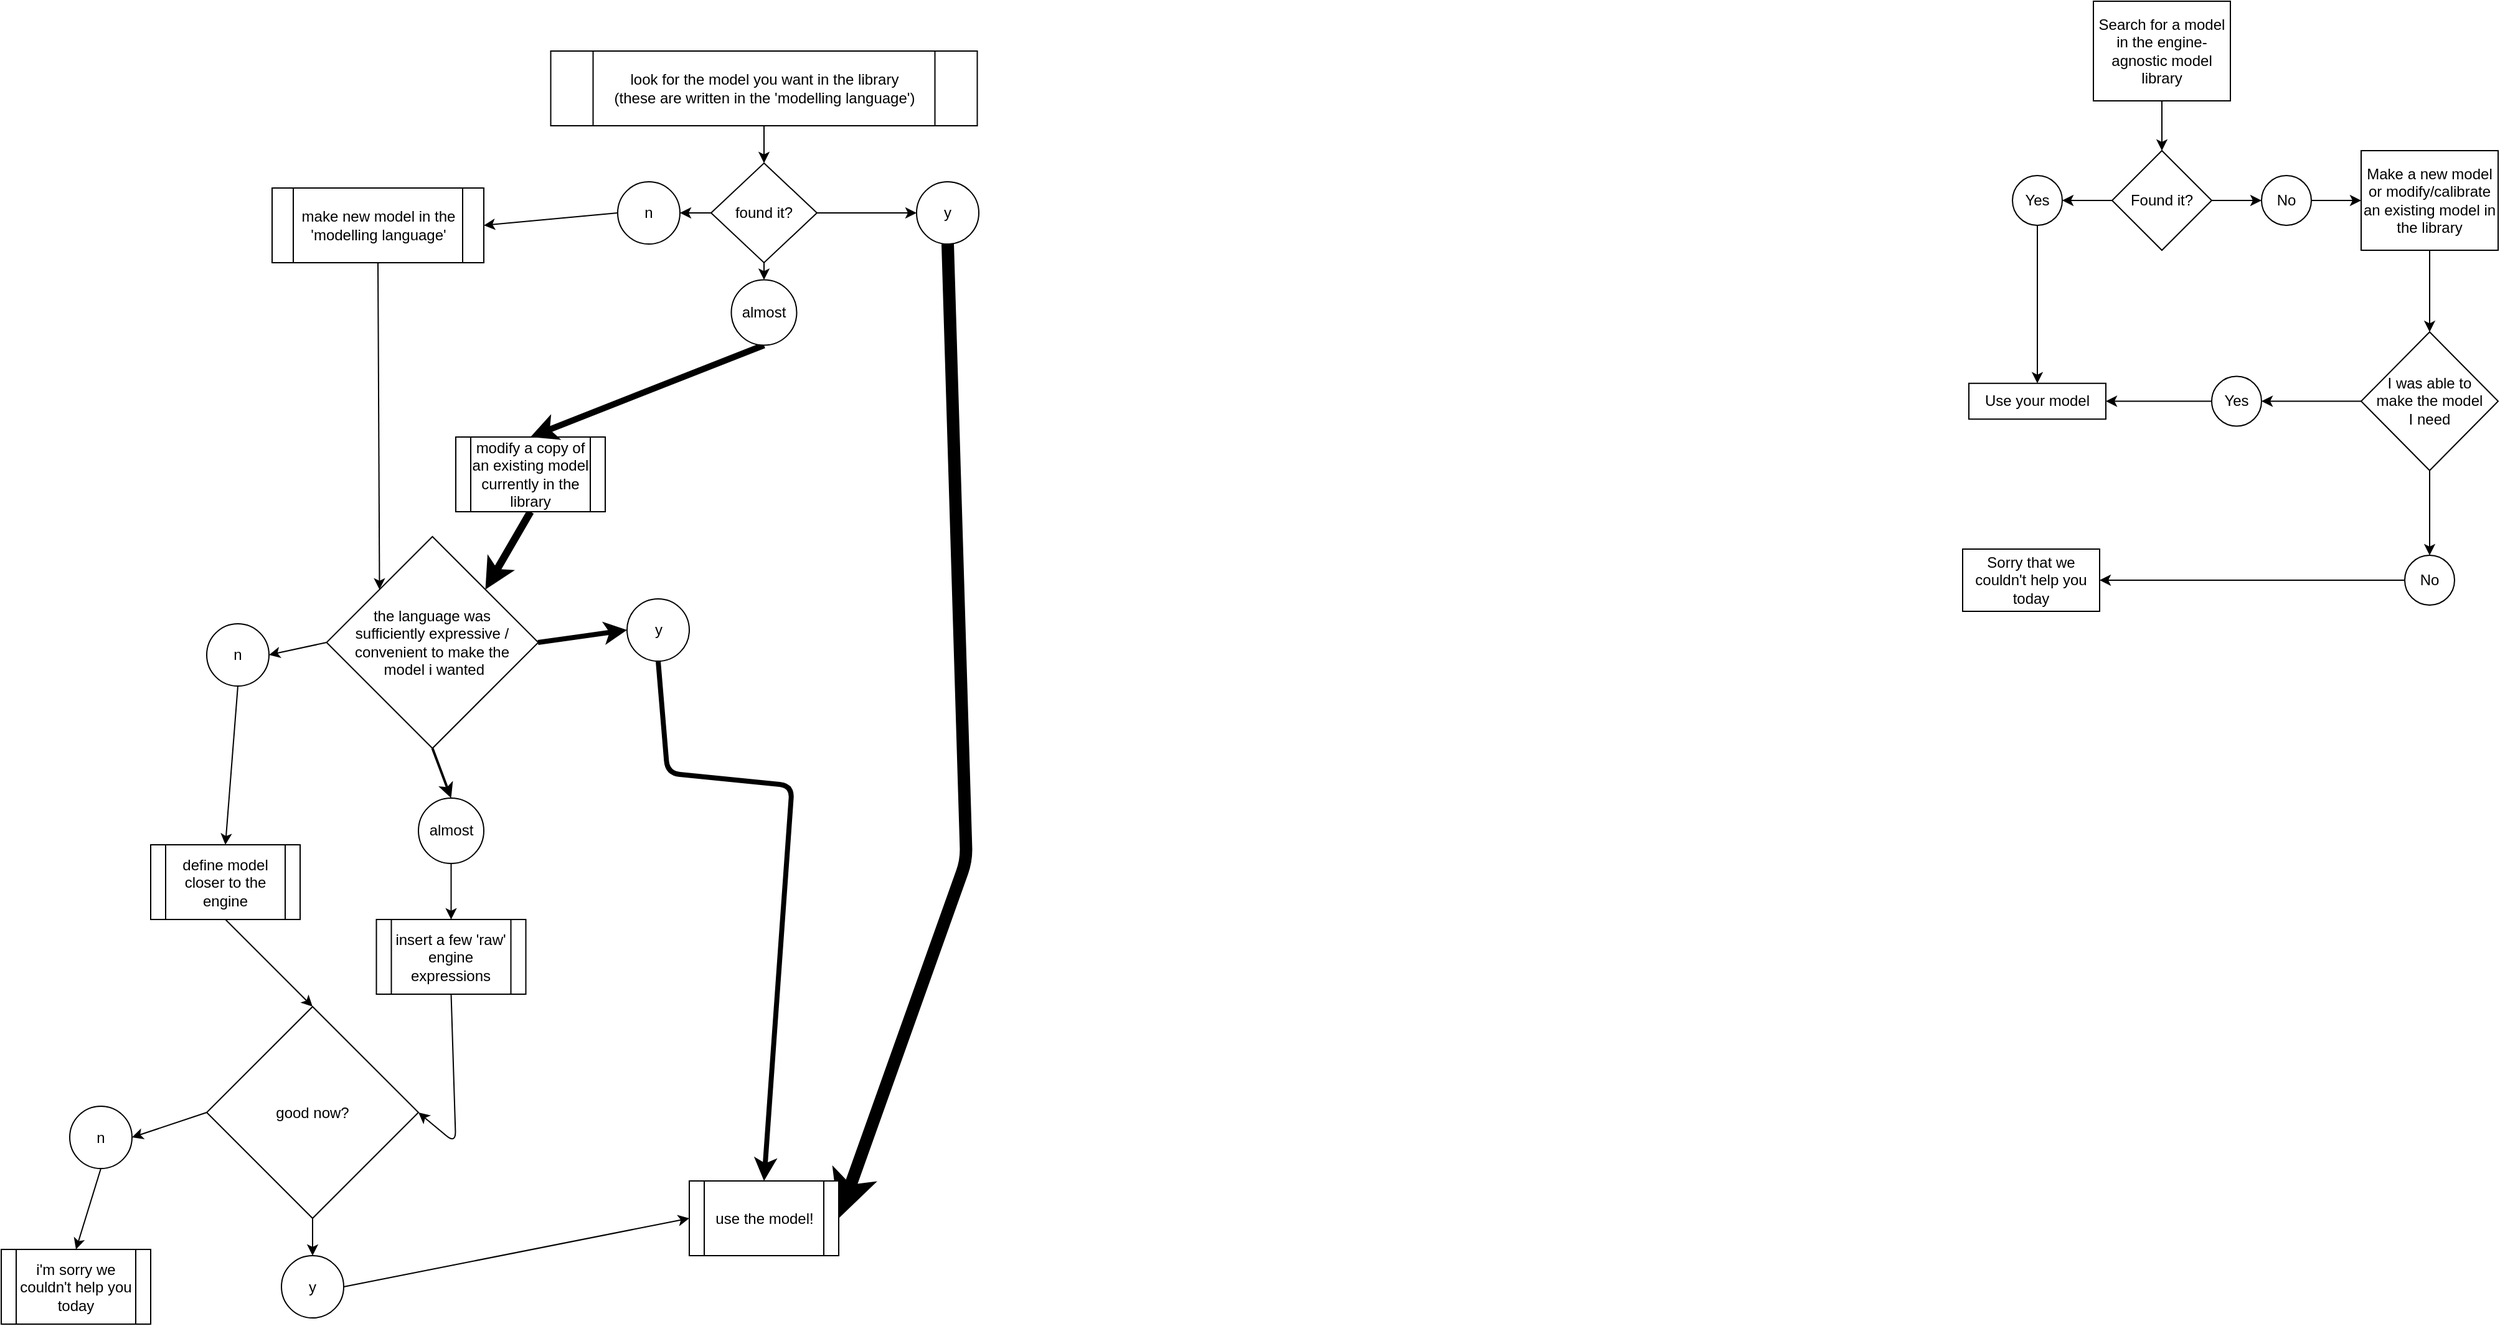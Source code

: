 <mxfile>
    <diagram id="QclQTcKr4-a_4Edb7GYD" name="Page-1">
        <mxGraphModel dx="1927" dy="2119" grid="1" gridSize="10" guides="1" tooltips="1" connect="1" arrows="1" fold="1" page="1" pageScale="1" pageWidth="700" pageHeight="1400" math="1" shadow="0">
            <root>
                <mxCell id="0"/>
                <mxCell id="1" parent="0"/>
                <mxCell id="6" style="edgeStyle=none;html=1;exitX=0.5;exitY=1;exitDx=0;exitDy=0;entryX=0.5;entryY=0;entryDx=0;entryDy=0;" edge="1" parent="1" source="2" target="5">
                    <mxGeometry relative="1" as="geometry"/>
                </mxCell>
                <mxCell id="2" value="look for the model you want in the library &lt;br&gt;(these are written in the 'modelling language')" style="shape=process;whiteSpace=wrap;html=1;backgroundOutline=1;" vertex="1" parent="1">
                    <mxGeometry x="-23.75" y="-20" width="342.5" height="60" as="geometry"/>
                </mxCell>
                <mxCell id="46" style="edgeStyle=none;html=1;exitX=0.5;exitY=1;exitDx=0;exitDy=0;entryX=1;entryY=0;entryDx=0;entryDy=0;strokeWidth=6;" edge="1" parent="1" source="4" target="27">
                    <mxGeometry relative="1" as="geometry"/>
                </mxCell>
                <mxCell id="4" value="modify a copy of an existing model currently in the library" style="shape=process;whiteSpace=wrap;html=1;backgroundOutline=1;" vertex="1" parent="1">
                    <mxGeometry x="-100" y="290" width="120" height="60" as="geometry"/>
                </mxCell>
                <mxCell id="8" style="edgeStyle=none;html=1;exitX=1;exitY=0.5;exitDx=0;exitDy=0;entryX=0;entryY=0.5;entryDx=0;entryDy=0;" edge="1" parent="1" source="5" target="7">
                    <mxGeometry relative="1" as="geometry"/>
                </mxCell>
                <mxCell id="10" style="edgeStyle=none;html=1;exitX=0;exitY=0.5;exitDx=0;exitDy=0;entryX=1;entryY=0.5;entryDx=0;entryDy=0;" edge="1" parent="1" source="5" target="9">
                    <mxGeometry relative="1" as="geometry"/>
                </mxCell>
                <mxCell id="16" style="edgeStyle=none;html=1;exitX=0.5;exitY=1;exitDx=0;exitDy=0;entryX=0.5;entryY=0;entryDx=0;entryDy=0;" edge="1" parent="1" source="5" target="15">
                    <mxGeometry relative="1" as="geometry"/>
                </mxCell>
                <mxCell id="5" value="found it?" style="rhombus;whiteSpace=wrap;html=1;" vertex="1" parent="1">
                    <mxGeometry x="105" y="70" width="85" height="80" as="geometry"/>
                </mxCell>
                <mxCell id="20" style="edgeStyle=none;html=1;exitX=0.5;exitY=1;exitDx=0;exitDy=0;entryX=1;entryY=0.5;entryDx=0;entryDy=0;strokeWidth=10;" edge="1" parent="1" source="7" target="18">
                    <mxGeometry relative="1" as="geometry">
                        <Array as="points">
                            <mxPoint x="310" y="630"/>
                        </Array>
                    </mxGeometry>
                </mxCell>
                <mxCell id="7" value="y" style="ellipse;whiteSpace=wrap;html=1;aspect=fixed;" vertex="1" parent="1">
                    <mxGeometry x="270" y="85" width="50" height="50" as="geometry"/>
                </mxCell>
                <mxCell id="14" style="edgeStyle=none;html=1;exitX=0;exitY=0.5;exitDx=0;exitDy=0;entryX=1;entryY=0.5;entryDx=0;entryDy=0;" edge="1" parent="1" source="9" target="13">
                    <mxGeometry relative="1" as="geometry"/>
                </mxCell>
                <mxCell id="9" value="n" style="ellipse;whiteSpace=wrap;html=1;aspect=fixed;" vertex="1" parent="1">
                    <mxGeometry x="30" y="85" width="50" height="50" as="geometry"/>
                </mxCell>
                <mxCell id="47" style="edgeStyle=none;html=1;exitX=0.5;exitY=1;exitDx=0;exitDy=0;entryX=0;entryY=0;entryDx=0;entryDy=0;" edge="1" parent="1" source="13" target="27">
                    <mxGeometry relative="1" as="geometry"/>
                </mxCell>
                <mxCell id="13" value="make new model in the 'modelling language'" style="shape=process;whiteSpace=wrap;html=1;backgroundOutline=1;" vertex="1" parent="1">
                    <mxGeometry x="-247.5" y="90" width="170" height="60" as="geometry"/>
                </mxCell>
                <mxCell id="17" style="edgeStyle=none;html=1;exitX=0.5;exitY=1;exitDx=0;exitDy=0;entryX=0.5;entryY=0;entryDx=0;entryDy=0;strokeWidth=5;" edge="1" parent="1" source="15" target="4">
                    <mxGeometry relative="1" as="geometry"/>
                </mxCell>
                <mxCell id="15" value="almost" style="ellipse;whiteSpace=wrap;html=1;aspect=fixed;" vertex="1" parent="1">
                    <mxGeometry x="121.25" y="163.75" width="52.5" height="52.5" as="geometry"/>
                </mxCell>
                <mxCell id="18" value="use the model!" style="shape=process;whiteSpace=wrap;html=1;backgroundOutline=1;" vertex="1" parent="1">
                    <mxGeometry x="87.5" y="887.5" width="120" height="60" as="geometry"/>
                </mxCell>
                <mxCell id="24" style="edgeStyle=none;html=1;entryX=0;entryY=0.5;entryDx=0;entryDy=0;strokeWidth=4;" edge="1" parent="1" target="28">
                    <mxGeometry relative="1" as="geometry">
                        <mxPoint x="-34" y="455" as="sourcePoint"/>
                    </mxGeometry>
                </mxCell>
                <mxCell id="25" style="edgeStyle=none;html=1;exitX=0;exitY=0.5;exitDx=0;exitDy=0;entryX=1;entryY=0.5;entryDx=0;entryDy=0;" edge="1" parent="1" source="27" target="29">
                    <mxGeometry relative="1" as="geometry"/>
                </mxCell>
                <mxCell id="26" style="edgeStyle=none;html=1;exitX=0.5;exitY=1;exitDx=0;exitDy=0;entryX=0.5;entryY=0;entryDx=0;entryDy=0;strokeWidth=2;" edge="1" parent="1" source="27" target="30">
                    <mxGeometry relative="1" as="geometry"/>
                </mxCell>
                <mxCell id="27" value="the language was&lt;br style=&quot;border-color: var(--border-color);&quot;&gt;sufficiently expressive /&lt;br style=&quot;border-color: var(--border-color);&quot;&gt;convenient to make the&lt;br style=&quot;border-color: var(--border-color);&quot;&gt;&amp;nbsp;model i wanted" style="rhombus;whiteSpace=wrap;html=1;" vertex="1" parent="1">
                    <mxGeometry x="-203.75" y="370" width="170" height="170" as="geometry"/>
                </mxCell>
                <mxCell id="31" style="edgeStyle=none;html=1;exitX=0.5;exitY=1;exitDx=0;exitDy=0;entryX=0.5;entryY=0;entryDx=0;entryDy=0;strokeWidth=4;" edge="1" parent="1" source="28" target="18">
                    <mxGeometry relative="1" as="geometry">
                        <Array as="points">
                            <mxPoint x="70" y="560"/>
                            <mxPoint x="170" y="570"/>
                        </Array>
                    </mxGeometry>
                </mxCell>
                <mxCell id="28" value="y" style="ellipse;whiteSpace=wrap;html=1;aspect=fixed;" vertex="1" parent="1">
                    <mxGeometry x="37.5" y="420" width="50" height="50" as="geometry"/>
                </mxCell>
                <mxCell id="33" style="edgeStyle=none;html=1;exitX=0.5;exitY=1;exitDx=0;exitDy=0;entryX=0.5;entryY=0;entryDx=0;entryDy=0;" edge="1" parent="1" source="29" target="32">
                    <mxGeometry relative="1" as="geometry"/>
                </mxCell>
                <mxCell id="29" value="n" style="ellipse;whiteSpace=wrap;html=1;aspect=fixed;" vertex="1" parent="1">
                    <mxGeometry x="-300" y="440" width="50" height="50" as="geometry"/>
                </mxCell>
                <mxCell id="35" style="edgeStyle=none;html=1;exitX=0.5;exitY=1;exitDx=0;exitDy=0;entryX=0.5;entryY=0;entryDx=0;entryDy=0;" edge="1" parent="1" source="30" target="34">
                    <mxGeometry relative="1" as="geometry">
                        <mxPoint x="-103.75" y="550" as="sourcePoint"/>
                    </mxGeometry>
                </mxCell>
                <mxCell id="30" value="almost" style="ellipse;whiteSpace=wrap;html=1;aspect=fixed;" vertex="1" parent="1">
                    <mxGeometry x="-130" y="580" width="52.5" height="52.5" as="geometry"/>
                </mxCell>
                <mxCell id="39" style="edgeStyle=none;html=1;exitX=0.5;exitY=1;exitDx=0;exitDy=0;entryX=0.5;entryY=0;entryDx=0;entryDy=0;" edge="1" parent="1" source="32" target="36">
                    <mxGeometry relative="1" as="geometry"/>
                </mxCell>
                <mxCell id="32" value="define model closer to the engine" style="shape=process;whiteSpace=wrap;html=1;backgroundOutline=1;" vertex="1" parent="1">
                    <mxGeometry x="-345" y="617.5" width="120" height="60" as="geometry"/>
                </mxCell>
                <mxCell id="40" style="edgeStyle=none;html=1;exitX=0.5;exitY=1;exitDx=0;exitDy=0;entryX=1;entryY=0.5;entryDx=0;entryDy=0;" edge="1" parent="1" source="34" target="36">
                    <mxGeometry relative="1" as="geometry">
                        <Array as="points">
                            <mxPoint x="-100" y="857.5"/>
                        </Array>
                    </mxGeometry>
                </mxCell>
                <mxCell id="34" value="insert a few 'raw' engine expressions" style="shape=process;whiteSpace=wrap;html=1;backgroundOutline=1;" vertex="1" parent="1">
                    <mxGeometry x="-163.75" y="677.5" width="120" height="60" as="geometry"/>
                </mxCell>
                <mxCell id="41" style="edgeStyle=none;html=1;exitX=0.5;exitY=1;exitDx=0;exitDy=0;entryX=0.5;entryY=0;entryDx=0;entryDy=0;" edge="1" parent="1" source="36" target="37">
                    <mxGeometry relative="1" as="geometry"/>
                </mxCell>
                <mxCell id="44" style="edgeStyle=none;html=1;exitX=0;exitY=0.5;exitDx=0;exitDy=0;entryX=1;entryY=0.5;entryDx=0;entryDy=0;" edge="1" parent="1" source="36" target="38">
                    <mxGeometry relative="1" as="geometry"/>
                </mxCell>
                <mxCell id="36" value="good now?" style="rhombus;whiteSpace=wrap;html=1;" vertex="1" parent="1">
                    <mxGeometry x="-300" y="747.5" width="170" height="170" as="geometry"/>
                </mxCell>
                <mxCell id="42" style="edgeStyle=none;html=1;exitX=1;exitY=0.5;exitDx=0;exitDy=0;entryX=0;entryY=0.5;entryDx=0;entryDy=0;" edge="1" parent="1" source="37" target="18">
                    <mxGeometry relative="1" as="geometry"/>
                </mxCell>
                <mxCell id="37" value="y" style="ellipse;whiteSpace=wrap;html=1;aspect=fixed;" vertex="1" parent="1">
                    <mxGeometry x="-240" y="947.5" width="50" height="50" as="geometry"/>
                </mxCell>
                <mxCell id="45" style="edgeStyle=none;html=1;exitX=0.5;exitY=1;exitDx=0;exitDy=0;entryX=0.5;entryY=0;entryDx=0;entryDy=0;" edge="1" parent="1" source="38" target="43">
                    <mxGeometry relative="1" as="geometry"/>
                </mxCell>
                <mxCell id="38" value="n" style="ellipse;whiteSpace=wrap;html=1;aspect=fixed;" vertex="1" parent="1">
                    <mxGeometry x="-410" y="827.5" width="50" height="50" as="geometry"/>
                </mxCell>
                <mxCell id="43" value="i'm sorry we couldn't help you today" style="shape=process;whiteSpace=wrap;html=1;backgroundOutline=1;" vertex="1" parent="1">
                    <mxGeometry x="-465" y="942.5" width="120" height="60" as="geometry"/>
                </mxCell>
                <mxCell id="51" style="edgeStyle=none;html=1;exitX=0.5;exitY=1;exitDx=0;exitDy=0;entryX=0.5;entryY=0;entryDx=0;entryDy=0;strokeWidth=1;" edge="1" parent="1" source="49" target="50">
                    <mxGeometry relative="1" as="geometry"/>
                </mxCell>
                <mxCell id="49" value="Search for a model in the engine-agnostic model library" style="rounded=0;whiteSpace=wrap;html=1;" vertex="1" parent="1">
                    <mxGeometry x="1215" y="-60" width="110" height="80" as="geometry"/>
                </mxCell>
                <mxCell id="53" style="edgeStyle=none;html=1;exitX=0;exitY=0.5;exitDx=0;exitDy=0;entryX=1;entryY=0.5;entryDx=0;entryDy=0;strokeWidth=1;" edge="1" parent="1" source="50" target="52">
                    <mxGeometry relative="1" as="geometry"/>
                </mxCell>
                <mxCell id="57" style="edgeStyle=none;html=1;exitX=1;exitY=0.5;exitDx=0;exitDy=0;entryX=0;entryY=0.5;entryDx=0;entryDy=0;strokeWidth=1;" edge="1" parent="1" source="50" target="54">
                    <mxGeometry relative="1" as="geometry"/>
                </mxCell>
                <mxCell id="50" value="Found it?" style="rhombus;whiteSpace=wrap;html=1;" vertex="1" parent="1">
                    <mxGeometry x="1230" y="60" width="80" height="80" as="geometry"/>
                </mxCell>
                <mxCell id="68" style="edgeStyle=none;html=1;exitX=0.5;exitY=1;exitDx=0;exitDy=0;entryX=0.5;entryY=0;entryDx=0;entryDy=0;strokeWidth=1;" edge="1" parent="1" source="52" target="67">
                    <mxGeometry relative="1" as="geometry"/>
                </mxCell>
                <mxCell id="52" value="Yes" style="ellipse;whiteSpace=wrap;html=1;aspect=fixed;" vertex="1" parent="1">
                    <mxGeometry x="1150" y="80" width="40" height="40" as="geometry"/>
                </mxCell>
                <mxCell id="60" style="edgeStyle=none;html=1;exitX=1;exitY=0.5;exitDx=0;exitDy=0;entryX=0;entryY=0.5;entryDx=0;entryDy=0;strokeWidth=1;" edge="1" parent="1" source="54" target="59">
                    <mxGeometry relative="1" as="geometry"/>
                </mxCell>
                <mxCell id="54" value="No" style="ellipse;whiteSpace=wrap;html=1;aspect=fixed;" vertex="1" parent="1">
                    <mxGeometry x="1350" y="80" width="40" height="40" as="geometry"/>
                </mxCell>
                <mxCell id="62" style="edgeStyle=none;html=1;exitX=0.5;exitY=1;exitDx=0;exitDy=0;entryX=0.5;entryY=0;entryDx=0;entryDy=0;strokeWidth=1;" edge="1" parent="1" source="59" target="61">
                    <mxGeometry relative="1" as="geometry"/>
                </mxCell>
                <mxCell id="59" value="Make a new model or modify/calibrate an existing model in the library" style="rounded=0;whiteSpace=wrap;html=1;" vertex="1" parent="1">
                    <mxGeometry x="1430" y="60" width="110" height="80" as="geometry"/>
                </mxCell>
                <mxCell id="65" style="edgeStyle=none;html=1;exitX=0;exitY=0.5;exitDx=0;exitDy=0;entryX=1;entryY=0.5;entryDx=0;entryDy=0;strokeWidth=1;" edge="1" parent="1" source="61" target="63">
                    <mxGeometry relative="1" as="geometry"/>
                </mxCell>
                <mxCell id="66" style="edgeStyle=none;html=1;exitX=0.5;exitY=1;exitDx=0;exitDy=0;entryX=0.5;entryY=0;entryDx=0;entryDy=0;strokeWidth=1;" edge="1" parent="1" source="61" target="64">
                    <mxGeometry relative="1" as="geometry"/>
                </mxCell>
                <mxCell id="61" value="I was able to &lt;br&gt;make the model &lt;br&gt;I need" style="rhombus;whiteSpace=wrap;html=1;" vertex="1" parent="1">
                    <mxGeometry x="1430" y="205.63" width="110" height="111.25" as="geometry"/>
                </mxCell>
                <mxCell id="69" style="edgeStyle=none;html=1;exitX=0;exitY=0.5;exitDx=0;exitDy=0;entryX=1;entryY=0.5;entryDx=0;entryDy=0;strokeWidth=1;" edge="1" parent="1" source="63" target="67">
                    <mxGeometry relative="1" as="geometry"/>
                </mxCell>
                <mxCell id="63" value="Yes" style="ellipse;whiteSpace=wrap;html=1;aspect=fixed;" vertex="1" parent="1">
                    <mxGeometry x="1310" y="241.25" width="40" height="40" as="geometry"/>
                </mxCell>
                <mxCell id="71" style="edgeStyle=none;html=1;exitX=0;exitY=0.5;exitDx=0;exitDy=0;entryX=1;entryY=0.5;entryDx=0;entryDy=0;strokeWidth=1;" edge="1" parent="1" source="64" target="70">
                    <mxGeometry relative="1" as="geometry"/>
                </mxCell>
                <mxCell id="64" value="No" style="ellipse;whiteSpace=wrap;html=1;aspect=fixed;" vertex="1" parent="1">
                    <mxGeometry x="1465" y="385" width="40" height="40" as="geometry"/>
                </mxCell>
                <mxCell id="67" value="Use your model" style="rounded=0;whiteSpace=wrap;html=1;" vertex="1" parent="1">
                    <mxGeometry x="1115" y="246.88" width="110" height="28.75" as="geometry"/>
                </mxCell>
                <mxCell id="70" value="Sorry that we couldn't help you today" style="rounded=0;whiteSpace=wrap;html=1;" vertex="1" parent="1">
                    <mxGeometry x="1110" y="380" width="110" height="50" as="geometry"/>
                </mxCell>
            </root>
        </mxGraphModel>
    </diagram>
</mxfile>